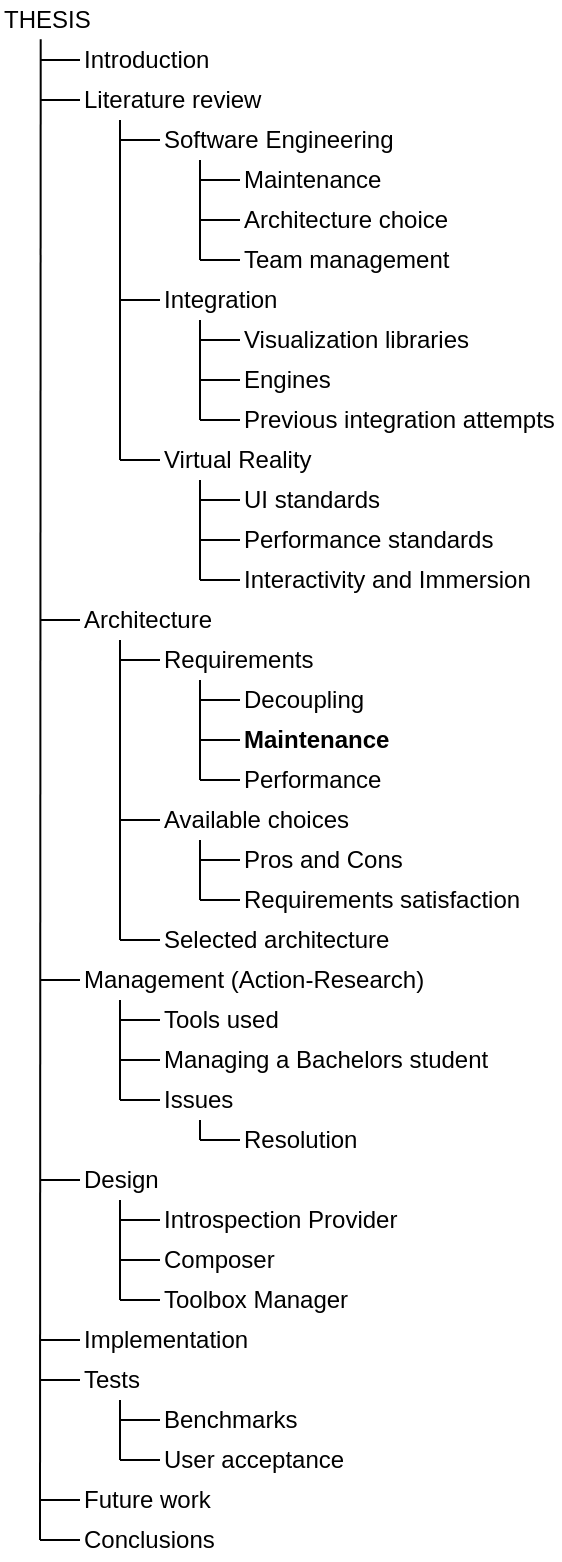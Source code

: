 <mxfile version="14.5.1" type="device"><diagram id="ahG41GufxQBeRk48SPnx" name="Page-1"><mxGraphModel dx="518" dy="419" grid="1" gridSize="10" guides="1" tooltips="1" connect="1" arrows="1" fold="1" page="1" pageScale="1" pageWidth="850" pageHeight="1100" math="0" shadow="0"><root><mxCell id="0"/><mxCell id="1" parent="0"/><mxCell id="CokTXjxzuJ4iFSZao7Tg-1" value="THESIS" style="text;html=1;strokeColor=none;fillColor=none;align=left;verticalAlign=middle;whiteSpace=wrap;rounded=0;" parent="1" vertex="1"><mxGeometry x="280" y="100" width="50" height="20" as="geometry"/></mxCell><mxCell id="CokTXjxzuJ4iFSZao7Tg-2" value="" style="endArrow=none;html=1;entryX=0.407;entryY=0.983;entryDx=0;entryDy=0;entryPerimeter=0;" parent="1" target="CokTXjxzuJ4iFSZao7Tg-1" edge="1"><mxGeometry width="50" height="50" relative="1" as="geometry"><mxPoint x="300" y="870" as="sourcePoint"/><mxPoint x="450" y="240" as="targetPoint"/></mxGeometry></mxCell><mxCell id="CokTXjxzuJ4iFSZao7Tg-3" value="Introduction" style="text;html=1;strokeColor=none;fillColor=none;align=left;verticalAlign=middle;whiteSpace=wrap;rounded=0;" parent="1" vertex="1"><mxGeometry x="320" y="120" width="70" height="20" as="geometry"/></mxCell><mxCell id="CokTXjxzuJ4iFSZao7Tg-5" value="" style="endArrow=none;html=1;entryX=0;entryY=0.5;entryDx=0;entryDy=0;" parent="1" target="CokTXjxzuJ4iFSZao7Tg-3" edge="1"><mxGeometry width="50" height="50" relative="1" as="geometry"><mxPoint x="300" y="130" as="sourcePoint"/><mxPoint x="380" y="230" as="targetPoint"/></mxGeometry></mxCell><mxCell id="CokTXjxzuJ4iFSZao7Tg-7" value="Literature review" style="text;html=1;strokeColor=none;fillColor=none;align=left;verticalAlign=middle;whiteSpace=wrap;rounded=0;" parent="1" vertex="1"><mxGeometry x="320" y="140" width="100" height="20" as="geometry"/></mxCell><mxCell id="CokTXjxzuJ4iFSZao7Tg-8" value="" style="endArrow=none;html=1;entryX=0;entryY=0.5;entryDx=0;entryDy=0;" parent="1" target="CokTXjxzuJ4iFSZao7Tg-7" edge="1"><mxGeometry width="50" height="50" relative="1" as="geometry"><mxPoint x="300" y="150" as="sourcePoint"/><mxPoint x="330" y="140" as="targetPoint"/></mxGeometry></mxCell><mxCell id="CokTXjxzuJ4iFSZao7Tg-9" value="Software Engineering" style="text;html=1;strokeColor=none;fillColor=none;align=left;verticalAlign=middle;whiteSpace=wrap;rounded=0;" parent="1" vertex="1"><mxGeometry x="360" y="160" width="120" height="20" as="geometry"/></mxCell><mxCell id="CokTXjxzuJ4iFSZao7Tg-10" value="" style="endArrow=none;html=1;" parent="1" edge="1"><mxGeometry width="50" height="50" relative="1" as="geometry"><mxPoint x="340" y="160" as="sourcePoint"/><mxPoint x="340" y="330" as="targetPoint"/></mxGeometry></mxCell><mxCell id="CokTXjxzuJ4iFSZao7Tg-11" value="" style="endArrow=none;html=1;entryX=0;entryY=0.5;entryDx=0;entryDy=0;" parent="1" target="CokTXjxzuJ4iFSZao7Tg-9" edge="1"><mxGeometry width="50" height="50" relative="1" as="geometry"><mxPoint x="340" y="170" as="sourcePoint"/><mxPoint x="330" y="160" as="targetPoint"/></mxGeometry></mxCell><mxCell id="CokTXjxzuJ4iFSZao7Tg-12" value="Maintenance" style="text;html=1;strokeColor=none;fillColor=none;align=left;verticalAlign=middle;whiteSpace=wrap;rounded=0;" parent="1" vertex="1"><mxGeometry x="400" y="180" width="80" height="20" as="geometry"/></mxCell><mxCell id="CokTXjxzuJ4iFSZao7Tg-13" value="" style="endArrow=none;html=1;" parent="1" edge="1"><mxGeometry width="50" height="50" relative="1" as="geometry"><mxPoint x="380" y="180" as="sourcePoint"/><mxPoint x="380" y="230" as="targetPoint"/></mxGeometry></mxCell><mxCell id="CokTXjxzuJ4iFSZao7Tg-14" value="" style="endArrow=none;html=1;entryX=0;entryY=0.5;entryDx=0;entryDy=0;" parent="1" target="CokTXjxzuJ4iFSZao7Tg-12" edge="1"><mxGeometry width="50" height="50" relative="1" as="geometry"><mxPoint x="380" y="190" as="sourcePoint"/><mxPoint x="370" y="180" as="targetPoint"/></mxGeometry></mxCell><mxCell id="CokTXjxzuJ4iFSZao7Tg-15" value="Architecture choice" style="text;html=1;strokeColor=none;fillColor=none;align=left;verticalAlign=middle;whiteSpace=wrap;rounded=0;" parent="1" vertex="1"><mxGeometry x="400" y="200" width="110" height="20" as="geometry"/></mxCell><mxCell id="CokTXjxzuJ4iFSZao7Tg-16" value="" style="endArrow=none;html=1;entryX=0;entryY=0.5;entryDx=0;entryDy=0;" parent="1" target="CokTXjxzuJ4iFSZao7Tg-15" edge="1"><mxGeometry width="50" height="50" relative="1" as="geometry"><mxPoint x="380" y="210" as="sourcePoint"/><mxPoint x="410" y="200" as="targetPoint"/></mxGeometry></mxCell><mxCell id="CokTXjxzuJ4iFSZao7Tg-17" value="Team management" style="text;html=1;strokeColor=none;fillColor=none;align=left;verticalAlign=middle;whiteSpace=wrap;rounded=0;labelPosition=center;verticalLabelPosition=middle;horizontal=1;" parent="1" vertex="1"><mxGeometry x="400" y="220" width="110" height="20" as="geometry"/></mxCell><mxCell id="CokTXjxzuJ4iFSZao7Tg-18" value="" style="endArrow=none;html=1;entryX=0;entryY=0.5;entryDx=0;entryDy=0;" parent="1" target="CokTXjxzuJ4iFSZao7Tg-17" edge="1"><mxGeometry width="50" height="50" relative="1" as="geometry"><mxPoint x="380" y="230" as="sourcePoint"/><mxPoint x="410" y="220" as="targetPoint"/></mxGeometry></mxCell><mxCell id="CokTXjxzuJ4iFSZao7Tg-19" value="Integration" style="text;html=1;strokeColor=none;fillColor=none;align=left;verticalAlign=middle;whiteSpace=wrap;rounded=0;" parent="1" vertex="1"><mxGeometry x="360" y="240" width="120" height="20" as="geometry"/></mxCell><mxCell id="CokTXjxzuJ4iFSZao7Tg-20" value="" style="endArrow=none;html=1;entryX=0;entryY=0.5;entryDx=0;entryDy=0;" parent="1" target="CokTXjxzuJ4iFSZao7Tg-19" edge="1"><mxGeometry width="50" height="50" relative="1" as="geometry"><mxPoint x="340" y="250" as="sourcePoint"/><mxPoint x="370" y="180" as="targetPoint"/></mxGeometry></mxCell><mxCell id="CokTXjxzuJ4iFSZao7Tg-21" value="Visualization libraries" style="text;html=1;strokeColor=none;fillColor=none;align=left;verticalAlign=middle;whiteSpace=wrap;rounded=0;" parent="1" vertex="1"><mxGeometry x="400" y="260" width="120" height="20" as="geometry"/></mxCell><mxCell id="CokTXjxzuJ4iFSZao7Tg-22" value="" style="endArrow=none;html=1;" parent="1" edge="1"><mxGeometry width="50" height="50" relative="1" as="geometry"><mxPoint x="380" y="260" as="sourcePoint"/><mxPoint x="380" y="310" as="targetPoint"/></mxGeometry></mxCell><mxCell id="CokTXjxzuJ4iFSZao7Tg-23" value="" style="endArrow=none;html=1;entryX=0;entryY=0.5;entryDx=0;entryDy=0;" parent="1" target="CokTXjxzuJ4iFSZao7Tg-21" edge="1"><mxGeometry width="50" height="50" relative="1" as="geometry"><mxPoint x="380" y="270" as="sourcePoint"/><mxPoint x="410" y="200" as="targetPoint"/></mxGeometry></mxCell><mxCell id="CokTXjxzuJ4iFSZao7Tg-24" value="Engines" style="text;html=1;strokeColor=none;fillColor=none;align=left;verticalAlign=middle;whiteSpace=wrap;rounded=0;" parent="1" vertex="1"><mxGeometry x="400" y="280" width="120" height="20" as="geometry"/></mxCell><mxCell id="CokTXjxzuJ4iFSZao7Tg-25" value="" style="endArrow=none;html=1;entryX=0;entryY=0.5;entryDx=0;entryDy=0;" parent="1" target="CokTXjxzuJ4iFSZao7Tg-24" edge="1"><mxGeometry width="50" height="50" relative="1" as="geometry"><mxPoint x="380" y="290" as="sourcePoint"/><mxPoint x="410" y="280" as="targetPoint"/></mxGeometry></mxCell><mxCell id="CokTXjxzuJ4iFSZao7Tg-26" value="Previous integration attempts" style="text;html=1;strokeColor=none;fillColor=none;align=left;verticalAlign=middle;whiteSpace=wrap;rounded=0;" parent="1" vertex="1"><mxGeometry x="400" y="300" width="160" height="20" as="geometry"/></mxCell><mxCell id="CokTXjxzuJ4iFSZao7Tg-27" value="" style="endArrow=none;html=1;entryX=0;entryY=0.5;entryDx=0;entryDy=0;" parent="1" target="CokTXjxzuJ4iFSZao7Tg-26" edge="1"><mxGeometry width="50" height="50" relative="1" as="geometry"><mxPoint x="380" y="310" as="sourcePoint"/><mxPoint x="410" y="300" as="targetPoint"/></mxGeometry></mxCell><mxCell id="CokTXjxzuJ4iFSZao7Tg-28" value="Virtual Reality" style="text;html=1;strokeColor=none;fillColor=none;align=left;verticalAlign=middle;whiteSpace=wrap;rounded=0;" parent="1" vertex="1"><mxGeometry x="360" y="320" width="120" height="20" as="geometry"/></mxCell><mxCell id="CokTXjxzuJ4iFSZao7Tg-29" value="" style="endArrow=none;html=1;entryX=0;entryY=0.5;entryDx=0;entryDy=0;" parent="1" edge="1"><mxGeometry width="50" height="50" relative="1" as="geometry"><mxPoint x="340" y="330" as="sourcePoint"/><mxPoint x="360" y="330" as="targetPoint"/></mxGeometry></mxCell><mxCell id="CokTXjxzuJ4iFSZao7Tg-30" value="" style="endArrow=none;html=1;" parent="1" edge="1"><mxGeometry width="50" height="50" relative="1" as="geometry"><mxPoint x="380" y="340" as="sourcePoint"/><mxPoint x="380" y="390" as="targetPoint"/></mxGeometry></mxCell><mxCell id="CokTXjxzuJ4iFSZao7Tg-31" value="" style="endArrow=none;html=1;" parent="1" edge="1"><mxGeometry width="50" height="50" relative="1" as="geometry"><mxPoint x="380" y="350" as="sourcePoint"/><mxPoint x="400" y="350" as="targetPoint"/></mxGeometry></mxCell><mxCell id="CokTXjxzuJ4iFSZao7Tg-32" value="UI standards" style="text;html=1;strokeColor=none;fillColor=none;align=left;verticalAlign=middle;whiteSpace=wrap;rounded=0;" parent="1" vertex="1"><mxGeometry x="400" y="340" width="120" height="20" as="geometry"/></mxCell><mxCell id="CokTXjxzuJ4iFSZao7Tg-33" value="Performance standards" style="text;html=1;strokeColor=none;fillColor=none;align=left;verticalAlign=middle;whiteSpace=wrap;rounded=0;" parent="1" vertex="1"><mxGeometry x="400" y="360" width="160" height="20" as="geometry"/></mxCell><mxCell id="CokTXjxzuJ4iFSZao7Tg-34" value="" style="endArrow=none;html=1;entryX=0;entryY=0.5;entryDx=0;entryDy=0;" parent="1" target="CokTXjxzuJ4iFSZao7Tg-33" edge="1"><mxGeometry width="50" height="50" relative="1" as="geometry"><mxPoint x="380" y="370" as="sourcePoint"/><mxPoint x="410" y="360" as="targetPoint"/></mxGeometry></mxCell><mxCell id="CokTXjxzuJ4iFSZao7Tg-36" value="Interactivity and Immersion" style="text;html=1;strokeColor=none;fillColor=none;align=left;verticalAlign=middle;whiteSpace=wrap;rounded=0;" parent="1" vertex="1"><mxGeometry x="400" y="380" width="150" height="20" as="geometry"/></mxCell><mxCell id="CokTXjxzuJ4iFSZao7Tg-39" value="" style="endArrow=none;html=1;entryX=0;entryY=0.5;entryDx=0;entryDy=0;" parent="1" target="CokTXjxzuJ4iFSZao7Tg-36" edge="1"><mxGeometry width="50" height="50" relative="1" as="geometry"><mxPoint x="380" y="390" as="sourcePoint"/><mxPoint x="410" y="380" as="targetPoint"/></mxGeometry></mxCell><mxCell id="D69YvOQ4v0eTggxA56Pe-1" value="Architecture" style="text;html=1;strokeColor=none;fillColor=none;align=left;verticalAlign=middle;whiteSpace=wrap;rounded=0;" vertex="1" parent="1"><mxGeometry x="320" y="400" width="70" height="20" as="geometry"/></mxCell><mxCell id="D69YvOQ4v0eTggxA56Pe-2" value="" style="endArrow=none;html=1;entryX=0;entryY=0.5;entryDx=0;entryDy=0;" edge="1" parent="1" target="D69YvOQ4v0eTggxA56Pe-1"><mxGeometry width="50" height="50" relative="1" as="geometry"><mxPoint x="300" y="410" as="sourcePoint"/><mxPoint x="330" y="160" as="targetPoint"/></mxGeometry></mxCell><mxCell id="D69YvOQ4v0eTggxA56Pe-3" value="" style="endArrow=none;html=1;" edge="1" parent="1"><mxGeometry width="50" height="50" relative="1" as="geometry"><mxPoint x="340" y="420" as="sourcePoint"/><mxPoint x="340" y="570" as="targetPoint"/></mxGeometry></mxCell><mxCell id="D69YvOQ4v0eTggxA56Pe-4" value="Requirements" style="text;html=1;strokeColor=none;fillColor=none;align=left;verticalAlign=middle;whiteSpace=wrap;rounded=0;" vertex="1" parent="1"><mxGeometry x="360" y="420" width="120" height="20" as="geometry"/></mxCell><mxCell id="D69YvOQ4v0eTggxA56Pe-5" value="" style="endArrow=none;html=1;entryX=0;entryY=0.5;entryDx=0;entryDy=0;" edge="1" parent="1" target="D69YvOQ4v0eTggxA56Pe-4"><mxGeometry width="50" height="50" relative="1" as="geometry"><mxPoint x="340" y="430" as="sourcePoint"/><mxPoint x="330" y="420" as="targetPoint"/></mxGeometry></mxCell><mxCell id="D69YvOQ4v0eTggxA56Pe-6" value="" style="endArrow=none;html=1;" edge="1" parent="1"><mxGeometry width="50" height="50" relative="1" as="geometry"><mxPoint x="380" y="440" as="sourcePoint"/><mxPoint x="380" y="490" as="targetPoint"/></mxGeometry></mxCell><mxCell id="D69YvOQ4v0eTggxA56Pe-7" value="" style="endArrow=none;html=1;" edge="1" parent="1"><mxGeometry width="50" height="50" relative="1" as="geometry"><mxPoint x="380" y="450" as="sourcePoint"/><mxPoint x="400" y="450" as="targetPoint"/></mxGeometry></mxCell><mxCell id="D69YvOQ4v0eTggxA56Pe-8" value="Decoupling" style="text;html=1;strokeColor=none;fillColor=none;align=left;verticalAlign=middle;whiteSpace=wrap;rounded=0;" vertex="1" parent="1"><mxGeometry x="400" y="440" width="120" height="20" as="geometry"/></mxCell><mxCell id="D69YvOQ4v0eTggxA56Pe-9" value="" style="endArrow=none;html=1;" edge="1" parent="1"><mxGeometry width="50" height="50" relative="1" as="geometry"><mxPoint x="380" y="470" as="sourcePoint"/><mxPoint x="400" y="470" as="targetPoint"/></mxGeometry></mxCell><mxCell id="D69YvOQ4v0eTggxA56Pe-10" value="&lt;b&gt;Maintenance&lt;/b&gt;" style="text;html=1;strokeColor=none;fillColor=none;align=left;verticalAlign=middle;whiteSpace=wrap;rounded=0;" vertex="1" parent="1"><mxGeometry x="400" y="460" width="120" height="20" as="geometry"/></mxCell><mxCell id="D69YvOQ4v0eTggxA56Pe-11" value="Performance" style="text;html=1;strokeColor=none;fillColor=none;align=left;verticalAlign=middle;whiteSpace=wrap;rounded=0;" vertex="1" parent="1"><mxGeometry x="400" y="480" width="120" height="20" as="geometry"/></mxCell><mxCell id="D69YvOQ4v0eTggxA56Pe-12" value="" style="endArrow=none;html=1;entryX=0;entryY=0.5;entryDx=0;entryDy=0;" edge="1" parent="1" target="D69YvOQ4v0eTggxA56Pe-11"><mxGeometry width="50" height="50" relative="1" as="geometry"><mxPoint x="380" y="490" as="sourcePoint"/><mxPoint x="410" y="480" as="targetPoint"/></mxGeometry></mxCell><mxCell id="D69YvOQ4v0eTggxA56Pe-13" value="Available choices" style="text;html=1;strokeColor=none;fillColor=none;align=left;verticalAlign=middle;whiteSpace=wrap;rounded=0;" vertex="1" parent="1"><mxGeometry x="360" y="500" width="120" height="20" as="geometry"/></mxCell><mxCell id="D69YvOQ4v0eTggxA56Pe-14" value="" style="endArrow=none;html=1;entryX=0;entryY=0.5;entryDx=0;entryDy=0;" edge="1" parent="1" target="D69YvOQ4v0eTggxA56Pe-13"><mxGeometry width="50" height="50" relative="1" as="geometry"><mxPoint x="340" y="510" as="sourcePoint"/><mxPoint x="370" y="440" as="targetPoint"/></mxGeometry></mxCell><mxCell id="D69YvOQ4v0eTggxA56Pe-15" value="" style="endArrow=none;html=1;" edge="1" parent="1"><mxGeometry width="50" height="50" relative="1" as="geometry"><mxPoint x="380" y="520" as="sourcePoint"/><mxPoint x="380" y="550" as="targetPoint"/></mxGeometry></mxCell><mxCell id="D69YvOQ4v0eTggxA56Pe-16" value="Pros and Cons" style="text;html=1;strokeColor=none;fillColor=none;align=left;verticalAlign=middle;whiteSpace=wrap;rounded=0;" vertex="1" parent="1"><mxGeometry x="400" y="520" width="120" height="20" as="geometry"/></mxCell><mxCell id="D69YvOQ4v0eTggxA56Pe-17" value="Requirements satisfaction" style="text;html=1;strokeColor=none;fillColor=none;align=left;verticalAlign=middle;whiteSpace=wrap;rounded=0;" vertex="1" parent="1"><mxGeometry x="400" y="540" width="150" height="20" as="geometry"/></mxCell><mxCell id="D69YvOQ4v0eTggxA56Pe-18" value="" style="endArrow=none;html=1;entryX=0;entryY=0.5;entryDx=0;entryDy=0;" edge="1" parent="1" target="D69YvOQ4v0eTggxA56Pe-16"><mxGeometry width="50" height="50" relative="1" as="geometry"><mxPoint x="380" y="530" as="sourcePoint"/><mxPoint x="410" y="460" as="targetPoint"/></mxGeometry></mxCell><mxCell id="D69YvOQ4v0eTggxA56Pe-19" value="" style="endArrow=none;html=1;entryX=0;entryY=0.5;entryDx=0;entryDy=0;" edge="1" parent="1" target="D69YvOQ4v0eTggxA56Pe-17"><mxGeometry width="50" height="50" relative="1" as="geometry"><mxPoint x="380" y="550" as="sourcePoint"/><mxPoint x="410" y="540" as="targetPoint"/></mxGeometry></mxCell><mxCell id="D69YvOQ4v0eTggxA56Pe-20" value="Selected architecture" style="text;html=1;strokeColor=none;fillColor=none;align=left;verticalAlign=middle;whiteSpace=wrap;rounded=0;" vertex="1" parent="1"><mxGeometry x="360" y="560" width="120" height="20" as="geometry"/></mxCell><mxCell id="D69YvOQ4v0eTggxA56Pe-21" value="" style="endArrow=none;html=1;entryX=0;entryY=0.5;entryDx=0;entryDy=0;" edge="1" parent="1" target="D69YvOQ4v0eTggxA56Pe-20"><mxGeometry width="50" height="50" relative="1" as="geometry"><mxPoint x="340" y="570" as="sourcePoint"/><mxPoint x="370" y="520" as="targetPoint"/></mxGeometry></mxCell><mxCell id="D69YvOQ4v0eTggxA56Pe-22" value="Management (Action-Research)" style="text;html=1;strokeColor=none;fillColor=none;align=left;verticalAlign=middle;whiteSpace=wrap;rounded=0;" vertex="1" parent="1"><mxGeometry x="320" y="580" width="180" height="20" as="geometry"/></mxCell><mxCell id="D69YvOQ4v0eTggxA56Pe-23" value="" style="endArrow=none;html=1;entryX=0;entryY=0.5;entryDx=0;entryDy=0;" edge="1" parent="1" target="D69YvOQ4v0eTggxA56Pe-22"><mxGeometry width="50" height="50" relative="1" as="geometry"><mxPoint x="300" y="590" as="sourcePoint"/><mxPoint x="330" y="420" as="targetPoint"/></mxGeometry></mxCell><mxCell id="D69YvOQ4v0eTggxA56Pe-24" value="Tools used" style="text;html=1;strokeColor=none;fillColor=none;align=left;verticalAlign=middle;whiteSpace=wrap;rounded=0;" vertex="1" parent="1"><mxGeometry x="360" y="600" width="120" height="20" as="geometry"/></mxCell><mxCell id="D69YvOQ4v0eTggxA56Pe-25" value="Managing a Bachelors student" style="text;html=1;strokeColor=none;fillColor=none;align=left;verticalAlign=middle;whiteSpace=wrap;rounded=0;" vertex="1" parent="1"><mxGeometry x="360" y="620" width="170" height="20" as="geometry"/></mxCell><mxCell id="D69YvOQ4v0eTggxA56Pe-26" value="Issues" style="text;html=1;strokeColor=none;fillColor=none;align=left;verticalAlign=middle;whiteSpace=wrap;rounded=0;" vertex="1" parent="1"><mxGeometry x="360" y="640" width="120" height="20" as="geometry"/></mxCell><mxCell id="D69YvOQ4v0eTggxA56Pe-27" value="" style="endArrow=none;html=1;" edge="1" parent="1"><mxGeometry width="50" height="50" relative="1" as="geometry"><mxPoint x="340" y="600" as="sourcePoint"/><mxPoint x="340" y="650" as="targetPoint"/></mxGeometry></mxCell><mxCell id="D69YvOQ4v0eTggxA56Pe-28" value="" style="endArrow=none;html=1;entryX=0;entryY=0.5;entryDx=0;entryDy=0;" edge="1" parent="1" target="D69YvOQ4v0eTggxA56Pe-24"><mxGeometry width="50" height="50" relative="1" as="geometry"><mxPoint x="340" y="610" as="sourcePoint"/><mxPoint x="410" y="460" as="targetPoint"/></mxGeometry></mxCell><mxCell id="D69YvOQ4v0eTggxA56Pe-29" value="" style="endArrow=none;html=1;entryX=0;entryY=0.5;entryDx=0;entryDy=0;" edge="1" parent="1" target="D69YvOQ4v0eTggxA56Pe-25"><mxGeometry width="50" height="50" relative="1" as="geometry"><mxPoint x="340" y="630" as="sourcePoint"/><mxPoint x="370" y="620" as="targetPoint"/></mxGeometry></mxCell><mxCell id="D69YvOQ4v0eTggxA56Pe-30" value="" style="endArrow=none;html=1;entryX=0;entryY=0.5;entryDx=0;entryDy=0;" edge="1" parent="1" target="D69YvOQ4v0eTggxA56Pe-26"><mxGeometry width="50" height="50" relative="1" as="geometry"><mxPoint x="340" y="650" as="sourcePoint"/><mxPoint x="380" y="630" as="targetPoint"/></mxGeometry></mxCell><mxCell id="D69YvOQ4v0eTggxA56Pe-31" value="" style="endArrow=none;html=1;" edge="1" parent="1"><mxGeometry width="50" height="50" relative="1" as="geometry"><mxPoint x="380" y="660" as="sourcePoint"/><mxPoint x="380" y="670" as="targetPoint"/></mxGeometry></mxCell><mxCell id="D69YvOQ4v0eTggxA56Pe-32" value="" style="endArrow=none;html=1;" edge="1" parent="1"><mxGeometry width="50" height="50" relative="1" as="geometry"><mxPoint x="380" y="670" as="sourcePoint"/><mxPoint x="400" y="670" as="targetPoint"/></mxGeometry></mxCell><mxCell id="D69YvOQ4v0eTggxA56Pe-33" value="Resolution" style="text;html=1;strokeColor=none;fillColor=none;align=left;verticalAlign=middle;whiteSpace=wrap;rounded=0;" vertex="1" parent="1"><mxGeometry x="400" y="660" width="120" height="20" as="geometry"/></mxCell><mxCell id="D69YvOQ4v0eTggxA56Pe-34" value="" style="endArrow=none;html=1;" edge="1" parent="1"><mxGeometry width="50" height="50" relative="1" as="geometry"><mxPoint x="300" y="690" as="sourcePoint"/><mxPoint x="320" y="690" as="targetPoint"/></mxGeometry></mxCell><mxCell id="D69YvOQ4v0eTggxA56Pe-35" value="Design" style="text;html=1;strokeColor=none;fillColor=none;align=left;verticalAlign=middle;whiteSpace=wrap;rounded=0;" vertex="1" parent="1"><mxGeometry x="320" y="680" width="120" height="20" as="geometry"/></mxCell><mxCell id="D69YvOQ4v0eTggxA56Pe-36" value="" style="endArrow=none;html=1;" edge="1" parent="1"><mxGeometry width="50" height="50" relative="1" as="geometry"><mxPoint x="340" y="700" as="sourcePoint"/><mxPoint x="340" y="750" as="targetPoint"/></mxGeometry></mxCell><mxCell id="D69YvOQ4v0eTggxA56Pe-37" value="" style="endArrow=none;html=1;" edge="1" parent="1"><mxGeometry width="50" height="50" relative="1" as="geometry"><mxPoint x="340" y="710" as="sourcePoint"/><mxPoint x="360" y="710" as="targetPoint"/></mxGeometry></mxCell><mxCell id="D69YvOQ4v0eTggxA56Pe-38" value="Introspection Provider" style="text;html=1;strokeColor=none;fillColor=none;align=left;verticalAlign=middle;whiteSpace=wrap;rounded=0;" vertex="1" parent="1"><mxGeometry x="360" y="700" width="120" height="20" as="geometry"/></mxCell><mxCell id="D69YvOQ4v0eTggxA56Pe-39" value="" style="endArrow=none;html=1;" edge="1" parent="1"><mxGeometry width="50" height="50" relative="1" as="geometry"><mxPoint x="340" y="730" as="sourcePoint"/><mxPoint x="360" y="730" as="targetPoint"/></mxGeometry></mxCell><mxCell id="D69YvOQ4v0eTggxA56Pe-40" value="" style="endArrow=none;html=1;" edge="1" parent="1"><mxGeometry width="50" height="50" relative="1" as="geometry"><mxPoint x="340" y="750" as="sourcePoint"/><mxPoint x="360" y="750" as="targetPoint"/></mxGeometry></mxCell><mxCell id="D69YvOQ4v0eTggxA56Pe-41" value="Composer" style="text;html=1;strokeColor=none;fillColor=none;align=left;verticalAlign=middle;whiteSpace=wrap;rounded=0;" vertex="1" parent="1"><mxGeometry x="360" y="720" width="120" height="20" as="geometry"/></mxCell><mxCell id="D69YvOQ4v0eTggxA56Pe-42" value="Toolbox Manager" style="text;html=1;strokeColor=none;fillColor=none;align=left;verticalAlign=middle;whiteSpace=wrap;rounded=0;" vertex="1" parent="1"><mxGeometry x="360" y="740" width="120" height="20" as="geometry"/></mxCell><mxCell id="D69YvOQ4v0eTggxA56Pe-43" value="" style="endArrow=none;html=1;" edge="1" parent="1"><mxGeometry width="50" height="50" relative="1" as="geometry"><mxPoint x="300" y="770" as="sourcePoint"/><mxPoint x="320" y="770" as="targetPoint"/></mxGeometry></mxCell><mxCell id="D69YvOQ4v0eTggxA56Pe-44" value="Implementation" style="text;html=1;strokeColor=none;fillColor=none;align=left;verticalAlign=middle;whiteSpace=wrap;rounded=0;" vertex="1" parent="1"><mxGeometry x="320" y="760" width="120" height="20" as="geometry"/></mxCell><mxCell id="D69YvOQ4v0eTggxA56Pe-45" value="Tests" style="text;html=1;strokeColor=none;fillColor=none;align=left;verticalAlign=middle;whiteSpace=wrap;rounded=0;" vertex="1" parent="1"><mxGeometry x="320" y="780" width="120" height="20" as="geometry"/></mxCell><mxCell id="D69YvOQ4v0eTggxA56Pe-46" value="" style="endArrow=none;html=1;entryX=0;entryY=0.5;entryDx=0;entryDy=0;" edge="1" parent="1" target="D69YvOQ4v0eTggxA56Pe-45"><mxGeometry width="50" height="50" relative="1" as="geometry"><mxPoint x="300" y="790" as="sourcePoint"/><mxPoint x="330" y="780" as="targetPoint"/></mxGeometry></mxCell><mxCell id="D69YvOQ4v0eTggxA56Pe-47" value="" style="endArrow=none;html=1;" edge="1" parent="1"><mxGeometry width="50" height="50" relative="1" as="geometry"><mxPoint x="340" y="800" as="sourcePoint"/><mxPoint x="340" y="830" as="targetPoint"/></mxGeometry></mxCell><mxCell id="D69YvOQ4v0eTggxA56Pe-48" value="Benchmarks" style="text;html=1;strokeColor=none;fillColor=none;align=left;verticalAlign=middle;whiteSpace=wrap;rounded=0;" vertex="1" parent="1"><mxGeometry x="360" y="800" width="120" height="20" as="geometry"/></mxCell><mxCell id="D69YvOQ4v0eTggxA56Pe-49" value="User acceptance" style="text;html=1;strokeColor=none;fillColor=none;align=left;verticalAlign=middle;whiteSpace=wrap;rounded=0;" vertex="1" parent="1"><mxGeometry x="360" y="820" width="120" height="20" as="geometry"/></mxCell><mxCell id="D69YvOQ4v0eTggxA56Pe-50" value="" style="endArrow=none;html=1;entryX=0;entryY=0.5;entryDx=0;entryDy=0;" edge="1" parent="1" target="D69YvOQ4v0eTggxA56Pe-48"><mxGeometry width="50" height="50" relative="1" as="geometry"><mxPoint x="340" y="810" as="sourcePoint"/><mxPoint x="330" y="780" as="targetPoint"/></mxGeometry></mxCell><mxCell id="D69YvOQ4v0eTggxA56Pe-51" value="" style="endArrow=none;html=1;entryX=0;entryY=0.5;entryDx=0;entryDy=0;" edge="1" parent="1" target="D69YvOQ4v0eTggxA56Pe-49"><mxGeometry width="50" height="50" relative="1" as="geometry"><mxPoint x="340" y="830" as="sourcePoint"/><mxPoint x="340" y="790" as="targetPoint"/></mxGeometry></mxCell><mxCell id="D69YvOQ4v0eTggxA56Pe-52" value="Future work" style="text;html=1;strokeColor=none;fillColor=none;align=left;verticalAlign=middle;whiteSpace=wrap;rounded=0;" vertex="1" parent="1"><mxGeometry x="320" y="840" width="120" height="20" as="geometry"/></mxCell><mxCell id="D69YvOQ4v0eTggxA56Pe-53" value="Conclusions" style="text;html=1;strokeColor=none;fillColor=none;align=left;verticalAlign=middle;whiteSpace=wrap;rounded=0;" vertex="1" parent="1"><mxGeometry x="320" y="860" width="120" height="20" as="geometry"/></mxCell><mxCell id="D69YvOQ4v0eTggxA56Pe-54" value="" style="endArrow=none;html=1;entryX=0;entryY=0.5;entryDx=0;entryDy=0;" edge="1" parent="1" target="D69YvOQ4v0eTggxA56Pe-52"><mxGeometry width="50" height="50" relative="1" as="geometry"><mxPoint x="300" y="850" as="sourcePoint"/><mxPoint x="330" y="800" as="targetPoint"/></mxGeometry></mxCell><mxCell id="D69YvOQ4v0eTggxA56Pe-55" value="" style="endArrow=none;html=1;entryX=0;entryY=0.5;entryDx=0;entryDy=0;" edge="1" parent="1" target="D69YvOQ4v0eTggxA56Pe-53"><mxGeometry width="50" height="50" relative="1" as="geometry"><mxPoint x="300" y="870" as="sourcePoint"/><mxPoint x="340" y="810" as="targetPoint"/></mxGeometry></mxCell></root></mxGraphModel></diagram></mxfile>